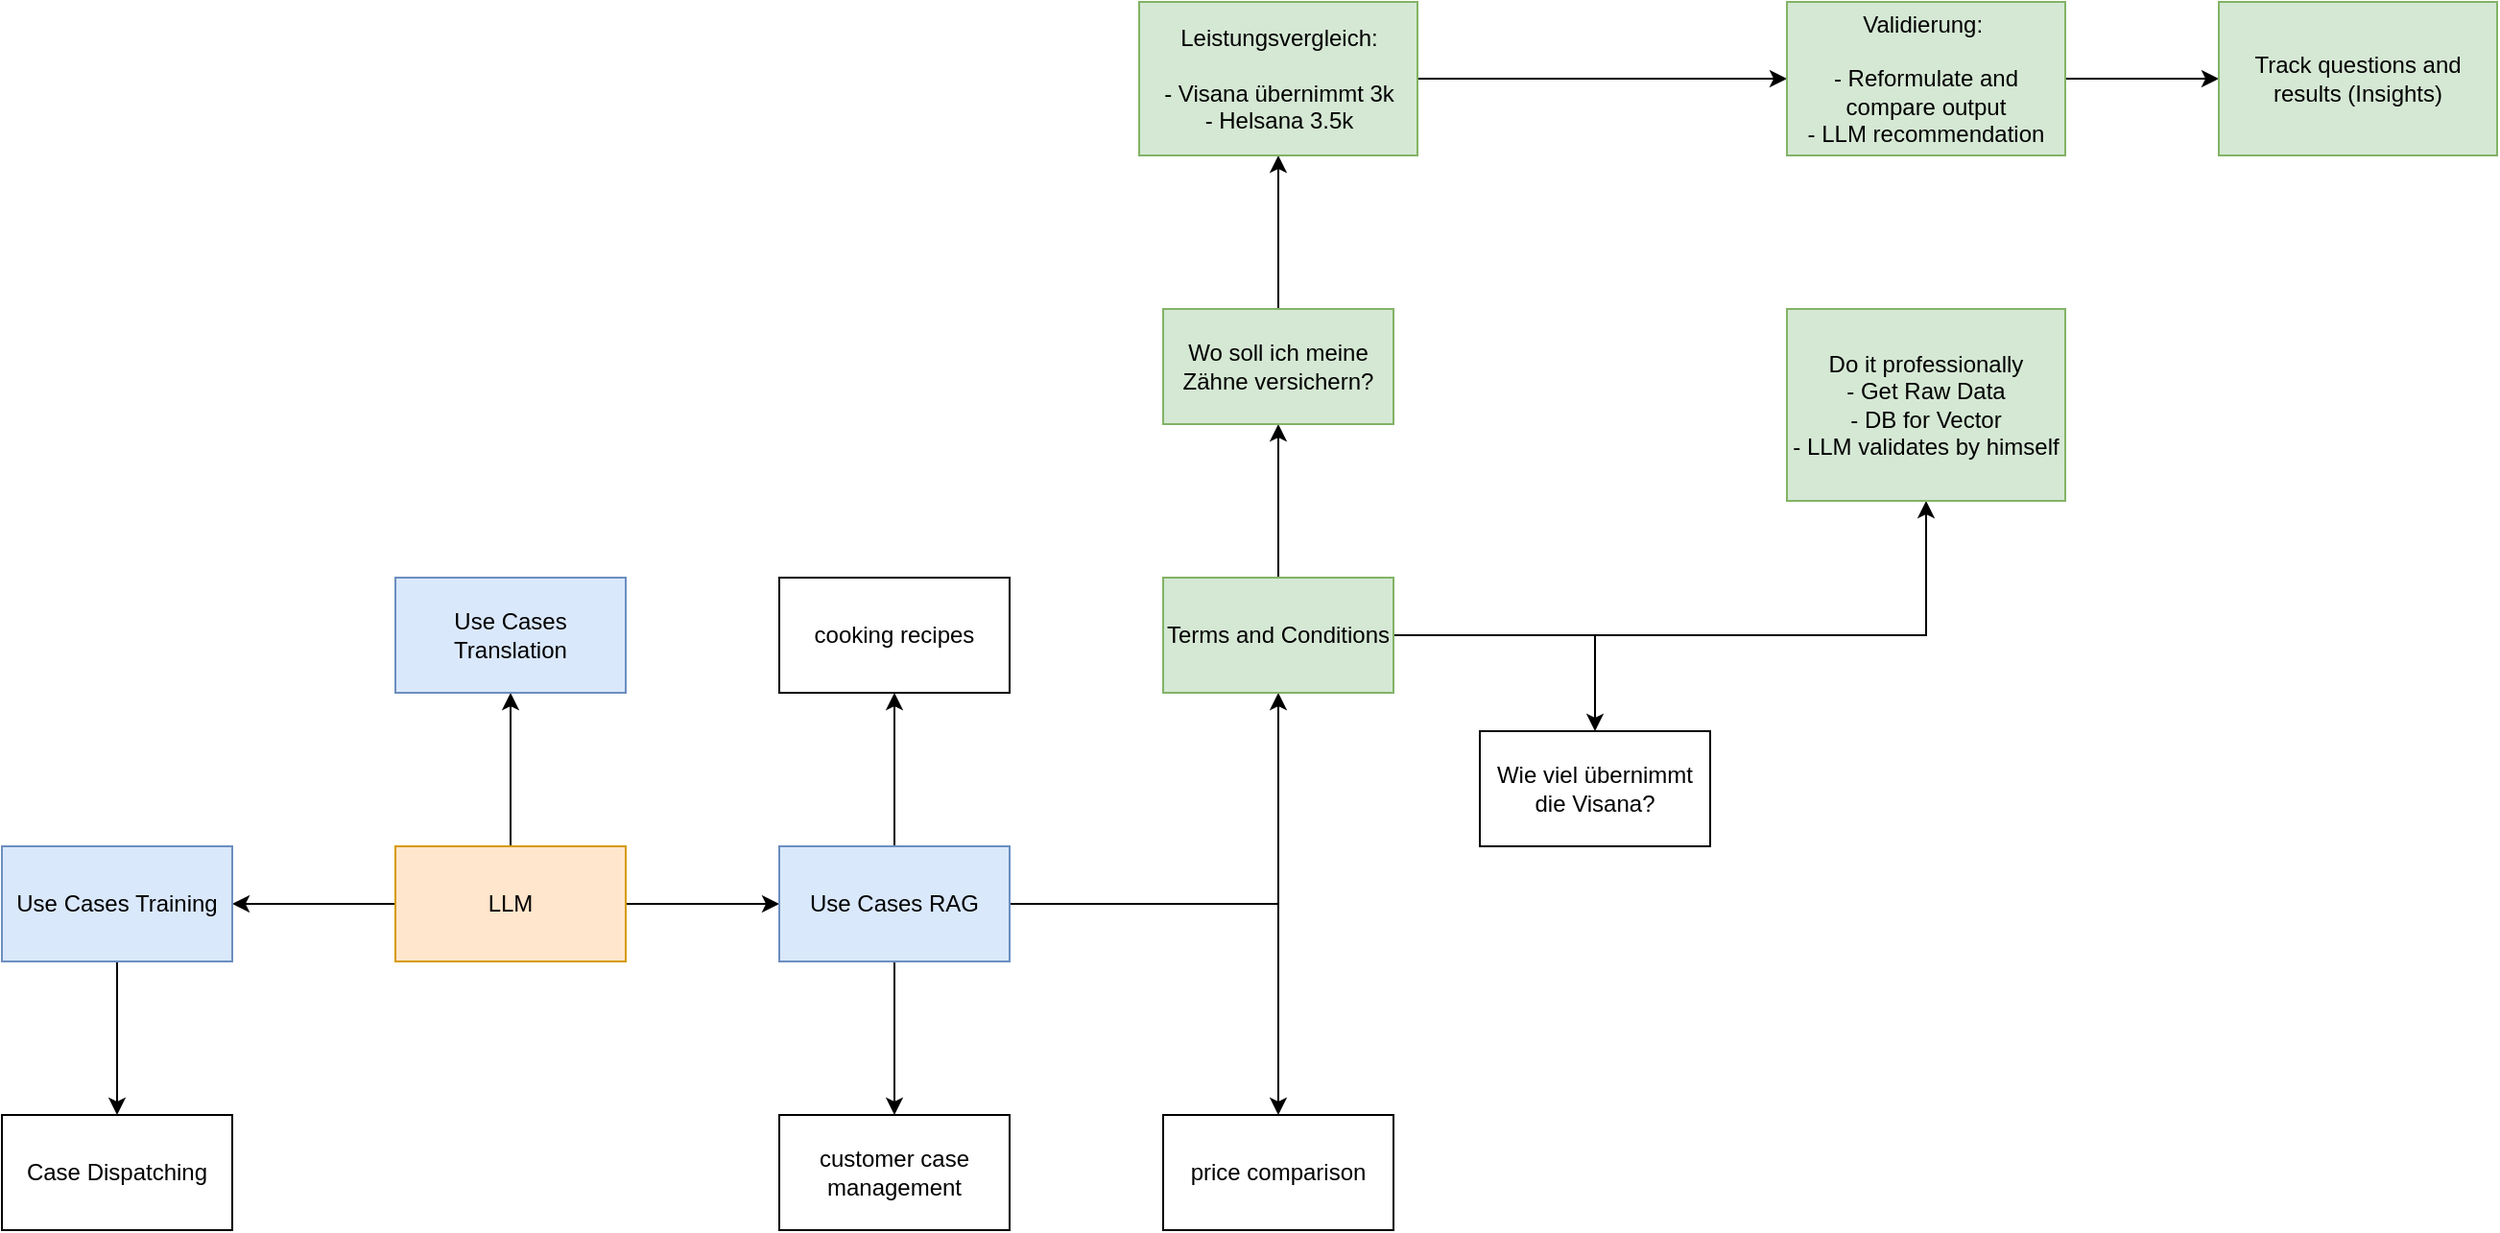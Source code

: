 <mxfile version="22.1.22" type="embed" pages="3">
  <diagram id="XGcU5-N_YiSxcfZuJ0WB" name="Idea">
    <mxGraphModel dx="790" dy="1613" grid="1" gridSize="10" guides="1" tooltips="1" connect="1" arrows="1" fold="1" page="1" pageScale="1" pageWidth="850" pageHeight="1100" math="0" shadow="0">
      <root>
        <mxCell id="0" />
        <mxCell id="1" parent="0" />
        <mxCell id="4" value="" style="edgeStyle=orthogonalEdgeStyle;rounded=0;orthogonalLoop=1;jettySize=auto;html=1;" edge="1" parent="1" source="2" target="3">
          <mxGeometry relative="1" as="geometry" />
        </mxCell>
        <mxCell id="16" value="" style="edgeStyle=orthogonalEdgeStyle;rounded=0;orthogonalLoop=1;jettySize=auto;html=1;entryX=1;entryY=0.5;entryDx=0;entryDy=0;" edge="1" parent="1" source="2" target="17">
          <mxGeometry relative="1" as="geometry">
            <mxPoint x="285" y="310" as="targetPoint" />
          </mxGeometry>
        </mxCell>
        <mxCell id="22" value="" style="edgeStyle=orthogonalEdgeStyle;rounded=0;orthogonalLoop=1;jettySize=auto;html=1;" edge="1" parent="1" source="2" target="21">
          <mxGeometry relative="1" as="geometry" />
        </mxCell>
        <mxCell id="2" value="LLM" style="rounded=0;whiteSpace=wrap;html=1;fillColor=#ffe6cc;strokeColor=#d79b00;" vertex="1" parent="1">
          <mxGeometry x="365" y="280" width="120" height="60" as="geometry" />
        </mxCell>
        <mxCell id="6" value="" style="edgeStyle=orthogonalEdgeStyle;rounded=0;orthogonalLoop=1;jettySize=auto;html=1;" edge="1" parent="1" source="3" target="5">
          <mxGeometry relative="1" as="geometry" />
        </mxCell>
        <mxCell id="8" value="" style="edgeStyle=orthogonalEdgeStyle;rounded=0;orthogonalLoop=1;jettySize=auto;html=1;" edge="1" parent="1" source="3" target="7">
          <mxGeometry relative="1" as="geometry" />
        </mxCell>
        <mxCell id="12" value="" style="edgeStyle=orthogonalEdgeStyle;rounded=0;orthogonalLoop=1;jettySize=auto;html=1;entryX=0.5;entryY=1;entryDx=0;entryDy=0;" edge="1" parent="1" source="3" target="11">
          <mxGeometry relative="1" as="geometry">
            <mxPoint x="790" y="380" as="targetPoint" />
          </mxGeometry>
        </mxCell>
        <mxCell id="26" value="" style="edgeStyle=orthogonalEdgeStyle;rounded=0;orthogonalLoop=1;jettySize=auto;html=1;entryX=0.5;entryY=0;entryDx=0;entryDy=0;" edge="1" parent="1" source="3" target="27">
          <mxGeometry relative="1" as="geometry">
            <mxPoint x="824.966" y="420" as="targetPoint" />
          </mxGeometry>
        </mxCell>
        <mxCell id="3" value="Use Cases RAG" style="rounded=0;whiteSpace=wrap;html=1;fillColor=#dae8fc;strokeColor=#6c8ebf;" vertex="1" parent="1">
          <mxGeometry x="565" y="280" width="120" height="60" as="geometry" />
        </mxCell>
        <mxCell id="5" value="customer case management" style="rounded=0;whiteSpace=wrap;html=1;" vertex="1" parent="1">
          <mxGeometry x="565" y="420" width="120" height="60" as="geometry" />
        </mxCell>
        <mxCell id="7" value="cooking recipes" style="rounded=0;whiteSpace=wrap;html=1;" vertex="1" parent="1">
          <mxGeometry x="565" y="140" width="120" height="60" as="geometry" />
        </mxCell>
        <mxCell id="24" value="" style="edgeStyle=orthogonalEdgeStyle;rounded=0;orthogonalLoop=1;jettySize=auto;html=1;" edge="1" parent="1" source="11" target="23">
          <mxGeometry relative="1" as="geometry" />
        </mxCell>
        <mxCell id="29" value="" style="edgeStyle=orthogonalEdgeStyle;rounded=0;orthogonalLoop=1;jettySize=auto;html=1;" edge="1" parent="1" source="11" target="28">
          <mxGeometry relative="1" as="geometry" />
        </mxCell>
        <mxCell id="31" style="edgeStyle=orthogonalEdgeStyle;rounded=0;orthogonalLoop=1;jettySize=auto;html=1;exitX=1;exitY=0.5;exitDx=0;exitDy=0;entryX=0.5;entryY=0;entryDx=0;entryDy=0;" edge="1" parent="1" source="11" target="30">
          <mxGeometry relative="1" as="geometry" />
        </mxCell>
        <mxCell id="11" value="Terms and Conditions" style="rounded=0;whiteSpace=wrap;html=1;fillColor=#d5e8d4;strokeColor=#82b366;" vertex="1" parent="1">
          <mxGeometry x="765" y="140" width="120" height="60" as="geometry" />
        </mxCell>
        <mxCell id="20" value="" style="edgeStyle=orthogonalEdgeStyle;rounded=0;orthogonalLoop=1;jettySize=auto;html=1;" edge="1" parent="1" source="17" target="19">
          <mxGeometry relative="1" as="geometry" />
        </mxCell>
        <mxCell id="17" value="Use Cases Training" style="rounded=0;whiteSpace=wrap;html=1;fillColor=#dae8fc;strokeColor=#6c8ebf;" vertex="1" parent="1">
          <mxGeometry x="160" y="280" width="120" height="60" as="geometry" />
        </mxCell>
        <mxCell id="19" value="Case Dispatching" style="rounded=0;whiteSpace=wrap;html=1;" vertex="1" parent="1">
          <mxGeometry x="160" y="420" width="120" height="60" as="geometry" />
        </mxCell>
        <mxCell id="21" value="Use Cases Translation" style="rounded=0;whiteSpace=wrap;html=1;fillColor=#dae8fc;strokeColor=#6c8ebf;" vertex="1" parent="1">
          <mxGeometry x="365" y="140" width="120" height="60" as="geometry" />
        </mxCell>
        <mxCell id="23" value="Do it professionally&lt;br&gt;- Get Raw Data&lt;br&gt;- DB for Vector&lt;br&gt;- LLM validates by himself" style="rounded=0;whiteSpace=wrap;html=1;fillColor=#d5e8d4;strokeColor=#82b366;" vertex="1" parent="1">
          <mxGeometry x="1090" width="145" height="100" as="geometry" />
        </mxCell>
        <mxCell id="27" value="price comparison" style="rounded=0;whiteSpace=wrap;html=1;" vertex="1" parent="1">
          <mxGeometry x="765" y="420" width="120" height="60" as="geometry" />
        </mxCell>
        <mxCell id="33" value="" style="edgeStyle=orthogonalEdgeStyle;rounded=0;orthogonalLoop=1;jettySize=auto;html=1;" edge="1" parent="1" source="28" target="32">
          <mxGeometry relative="1" as="geometry" />
        </mxCell>
        <mxCell id="28" value="Wo soll ich meine Zähne versichern?" style="rounded=0;whiteSpace=wrap;html=1;fillColor=#d5e8d4;strokeColor=#82b366;" vertex="1" parent="1">
          <mxGeometry x="765" width="120" height="60" as="geometry" />
        </mxCell>
        <mxCell id="30" value="Wie viel übernimmt die Visana?" style="rounded=0;whiteSpace=wrap;html=1;" vertex="1" parent="1">
          <mxGeometry x="930" y="220" width="120" height="60" as="geometry" />
        </mxCell>
        <mxCell id="35" value="" style="edgeStyle=orthogonalEdgeStyle;rounded=0;orthogonalLoop=1;jettySize=auto;html=1;" edge="1" parent="1" source="32" target="34">
          <mxGeometry relative="1" as="geometry" />
        </mxCell>
        <mxCell id="32" value="Leistungsvergleich:&lt;br&gt;&lt;br&gt;- Visana übernimmt 3k&lt;br&gt;- Helsana 3.5k" style="rounded=0;whiteSpace=wrap;html=1;fillColor=#d5e8d4;strokeColor=#82b366;" vertex="1" parent="1">
          <mxGeometry x="752.5" y="-160" width="145" height="80" as="geometry" />
        </mxCell>
        <mxCell id="udRZpOPHPjY6Q6l44HO3-36" value="" style="edgeStyle=orthogonalEdgeStyle;rounded=0;orthogonalLoop=1;jettySize=auto;html=1;" edge="1" parent="1" source="34" target="udRZpOPHPjY6Q6l44HO3-35">
          <mxGeometry relative="1" as="geometry" />
        </mxCell>
        <mxCell id="34" value="Validierung:&amp;nbsp;&lt;br&gt;&lt;br&gt;- Reformulate and compare output&lt;br&gt;- LLM recommendation" style="rounded=0;whiteSpace=wrap;html=1;fillColor=#d5e8d4;strokeColor=#82b366;" vertex="1" parent="1">
          <mxGeometry x="1090" y="-160" width="145" height="80" as="geometry" />
        </mxCell>
        <mxCell id="udRZpOPHPjY6Q6l44HO3-35" value="Track questions and results (Insights)" style="rounded=0;whiteSpace=wrap;html=1;fillColor=#d5e8d4;strokeColor=#82b366;" vertex="1" parent="1">
          <mxGeometry x="1315" y="-160" width="145" height="80" as="geometry" />
        </mxCell>
      </root>
    </mxGraphModel>
  </diagram>
  <diagram id="-GKdbXch_za30dxXo-Vu" name="Architecture">
    <mxGraphModel dx="948" dy="615" grid="1" gridSize="10" guides="1" tooltips="1" connect="1" arrows="1" fold="1" page="1" pageScale="1" pageWidth="850" pageHeight="1100" math="0" shadow="0">
      <root>
        <mxCell id="0" />
        <mxCell id="1" parent="0" />
        <mxCell id="NM-GDjzohoR6EBJCUad8-3" value="" style="edgeStyle=orthogonalEdgeStyle;rounded=0;orthogonalLoop=1;jettySize=auto;html=1;" edge="1" parent="1" source="NM-GDjzohoR6EBJCUad8-1" target="NM-GDjzohoR6EBJCUad8-2">
          <mxGeometry relative="1" as="geometry" />
        </mxCell>
        <mxCell id="NM-GDjzohoR6EBJCUad8-7" value="" style="edgeStyle=orthogonalEdgeStyle;rounded=0;orthogonalLoop=1;jettySize=auto;html=1;" edge="1" parent="1" source="NM-GDjzohoR6EBJCUad8-1" target="NM-GDjzohoR6EBJCUad8-6">
          <mxGeometry relative="1" as="geometry" />
        </mxCell>
        <mxCell id="NM-GDjzohoR6EBJCUad8-9" value="" style="edgeStyle=orthogonalEdgeStyle;rounded=0;orthogonalLoop=1;jettySize=auto;html=1;" edge="1" parent="1" source="NM-GDjzohoR6EBJCUad8-1" target="NM-GDjzohoR6EBJCUad8-8">
          <mxGeometry relative="1" as="geometry" />
        </mxCell>
        <mxCell id="NM-GDjzohoR6EBJCUad8-11" value="" style="edgeStyle=orthogonalEdgeStyle;rounded=0;orthogonalLoop=1;jettySize=auto;html=1;" edge="1" parent="1" source="NM-GDjzohoR6EBJCUad8-1" target="NM-GDjzohoR6EBJCUad8-10">
          <mxGeometry relative="1" as="geometry" />
        </mxCell>
        <mxCell id="NM-GDjzohoR6EBJCUad8-1" value="Architecture" style="rounded=0;whiteSpace=wrap;html=1;" vertex="1" parent="1">
          <mxGeometry x="380" y="290" width="120" height="60" as="geometry" />
        </mxCell>
        <mxCell id="NM-GDjzohoR6EBJCUad8-5" value="" style="edgeStyle=orthogonalEdgeStyle;rounded=0;orthogonalLoop=1;jettySize=auto;html=1;" edge="1" parent="1" source="NM-GDjzohoR6EBJCUad8-2" target="NM-GDjzohoR6EBJCUad8-4">
          <mxGeometry relative="1" as="geometry" />
        </mxCell>
        <mxCell id="NM-GDjzohoR6EBJCUad8-2" value="Save Embeddings" style="rounded=0;whiteSpace=wrap;html=1;" vertex="1" parent="1">
          <mxGeometry x="580" y="290" width="120" height="60" as="geometry" />
        </mxCell>
        <mxCell id="NM-GDjzohoR6EBJCUad8-4" value="Chroma Vector DB" style="rounded=0;whiteSpace=wrap;html=1;" vertex="1" parent="1">
          <mxGeometry x="780" y="290" width="120" height="60" as="geometry" />
        </mxCell>
        <mxCell id="NM-GDjzohoR6EBJCUad8-6" value="Input are PDFs" style="rounded=0;whiteSpace=wrap;html=1;" vertex="1" parent="1">
          <mxGeometry x="180" y="290" width="120" height="60" as="geometry" />
        </mxCell>
        <mxCell id="NM-GDjzohoR6EBJCUad8-8" value="Git Repo" style="rounded=0;whiteSpace=wrap;html=1;" vertex="1" parent="1">
          <mxGeometry x="380" y="150" width="120" height="60" as="geometry" />
        </mxCell>
        <mxCell id="NM-GDjzohoR6EBJCUad8-10" value="Python" style="rounded=0;whiteSpace=wrap;html=1;" vertex="1" parent="1">
          <mxGeometry x="380" y="430" width="120" height="60" as="geometry" />
        </mxCell>
      </root>
    </mxGraphModel>
  </diagram>
  <diagram id="Ae6PgNGVXrj4DY2SsLO9" name="Process">
    <mxGraphModel dx="948" dy="615" grid="1" gridSize="10" guides="1" tooltips="1" connect="1" arrows="1" fold="1" page="1" pageScale="1" pageWidth="850" pageHeight="1100" math="0" shadow="0">
      <root>
        <mxCell id="0" />
        <mxCell id="1" parent="0" />
        <mxCell id="KyEalFoIpqXWcin-aSM0-3" value="" style="edgeStyle=orthogonalEdgeStyle;rounded=0;orthogonalLoop=1;jettySize=auto;html=1;" edge="1" parent="1" source="KyEalFoIpqXWcin-aSM0-1" target="KyEalFoIpqXWcin-aSM0-2">
          <mxGeometry relative="1" as="geometry" />
        </mxCell>
        <mxCell id="KyEalFoIpqXWcin-aSM0-1" value="" style="ellipse;whiteSpace=wrap;html=1;" vertex="1" parent="1">
          <mxGeometry x="80" y="280" width="120" height="80" as="geometry" />
        </mxCell>
        <mxCell id="KyEalFoIpqXWcin-aSM0-2" value="Define insurances PDFs" style="whiteSpace=wrap;html=1;" vertex="1" parent="1">
          <mxGeometry x="280" y="290" width="120" height="60" as="geometry" />
        </mxCell>
      </root>
    </mxGraphModel>
  </diagram>
</mxfile>
